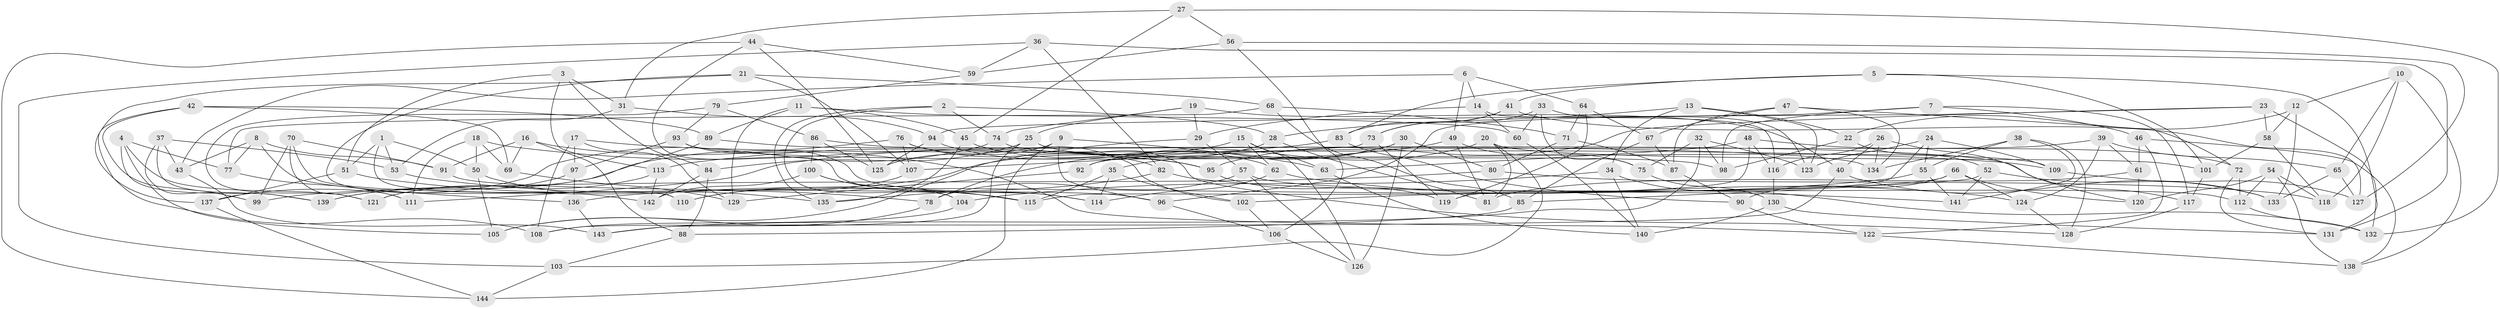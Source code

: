 // coarse degree distribution, {6: 0.6265060240963856, 5: 0.10843373493975904, 4: 0.25301204819277107, 3: 0.012048192771084338}
// Generated by graph-tools (version 1.1) at 2025/42/03/06/25 10:42:16]
// undirected, 144 vertices, 288 edges
graph export_dot {
graph [start="1"]
  node [color=gray90,style=filled];
  1;
  2;
  3;
  4;
  5;
  6;
  7;
  8;
  9;
  10;
  11;
  12;
  13;
  14;
  15;
  16;
  17;
  18;
  19;
  20;
  21;
  22;
  23;
  24;
  25;
  26;
  27;
  28;
  29;
  30;
  31;
  32;
  33;
  34;
  35;
  36;
  37;
  38;
  39;
  40;
  41;
  42;
  43;
  44;
  45;
  46;
  47;
  48;
  49;
  50;
  51;
  52;
  53;
  54;
  55;
  56;
  57;
  58;
  59;
  60;
  61;
  62;
  63;
  64;
  65;
  66;
  67;
  68;
  69;
  70;
  71;
  72;
  73;
  74;
  75;
  76;
  77;
  78;
  79;
  80;
  81;
  82;
  83;
  84;
  85;
  86;
  87;
  88;
  89;
  90;
  91;
  92;
  93;
  94;
  95;
  96;
  97;
  98;
  99;
  100;
  101;
  102;
  103;
  104;
  105;
  106;
  107;
  108;
  109;
  110;
  111;
  112;
  113;
  114;
  115;
  116;
  117;
  118;
  119;
  120;
  121;
  122;
  123;
  124;
  125;
  126;
  127;
  128;
  129;
  130;
  131;
  132;
  133;
  134;
  135;
  136;
  137;
  138;
  139;
  140;
  141;
  142;
  143;
  144;
  1 -- 110;
  1 -- 53;
  1 -- 51;
  1 -- 50;
  2 -- 74;
  2 -- 28;
  2 -- 104;
  2 -- 135;
  3 -- 84;
  3 -- 51;
  3 -- 113;
  3 -- 31;
  4 -- 105;
  4 -- 139;
  4 -- 77;
  4 -- 121;
  5 -- 83;
  5 -- 41;
  5 -- 131;
  5 -- 101;
  6 -- 14;
  6 -- 49;
  6 -- 43;
  6 -- 64;
  7 -- 46;
  7 -- 117;
  7 -- 96;
  7 -- 98;
  8 -- 136;
  8 -- 91;
  8 -- 43;
  8 -- 77;
  9 -- 96;
  9 -- 125;
  9 -- 144;
  9 -- 63;
  10 -- 65;
  10 -- 118;
  10 -- 12;
  10 -- 138;
  11 -- 45;
  11 -- 89;
  11 -- 129;
  11 -- 60;
  12 -- 58;
  12 -- 133;
  12 -- 22;
  13 -- 22;
  13 -- 28;
  13 -- 123;
  13 -- 34;
  14 -- 60;
  14 -- 116;
  14 -- 29;
  15 -- 110;
  15 -- 62;
  15 -- 126;
  15 -- 63;
  16 -- 91;
  16 -- 88;
  16 -- 122;
  16 -- 69;
  17 -- 109;
  17 -- 129;
  17 -- 108;
  17 -- 97;
  18 -- 69;
  18 -- 111;
  18 -- 50;
  18 -- 95;
  19 -- 29;
  19 -- 25;
  19 -- 74;
  19 -- 40;
  20 -- 101;
  20 -- 81;
  20 -- 92;
  20 -- 103;
  21 -- 107;
  21 -- 110;
  21 -- 137;
  21 -- 68;
  22 -- 98;
  22 -- 52;
  23 -- 132;
  23 -- 94;
  23 -- 58;
  23 -- 95;
  24 -- 119;
  24 -- 123;
  24 -- 109;
  24 -- 55;
  25 -- 128;
  25 -- 84;
  25 -- 143;
  26 -- 120;
  26 -- 40;
  26 -- 116;
  26 -- 134;
  27 -- 132;
  27 -- 45;
  27 -- 56;
  27 -- 31;
  28 -- 78;
  28 -- 81;
  29 -- 57;
  29 -- 105;
  30 -- 92;
  30 -- 35;
  30 -- 126;
  30 -- 80;
  31 -- 53;
  31 -- 94;
  32 -- 143;
  32 -- 123;
  32 -- 98;
  32 -- 75;
  33 -- 60;
  33 -- 73;
  33 -- 75;
  33 -- 123;
  34 -- 104;
  34 -- 132;
  34 -- 140;
  35 -- 102;
  35 -- 115;
  35 -- 114;
  36 -- 82;
  36 -- 131;
  36 -- 59;
  36 -- 103;
  37 -- 99;
  37 -- 43;
  37 -- 139;
  37 -- 53;
  38 -- 55;
  38 -- 134;
  38 -- 141;
  38 -- 128;
  39 -- 92;
  39 -- 124;
  39 -- 61;
  39 -- 65;
  40 -- 108;
  40 -- 133;
  41 -- 73;
  41 -- 127;
  41 -- 83;
  42 -- 99;
  42 -- 69;
  42 -- 89;
  42 -- 108;
  43 -- 143;
  44 -- 114;
  44 -- 144;
  44 -- 59;
  44 -- 125;
  45 -- 62;
  45 -- 135;
  46 -- 138;
  46 -- 122;
  46 -- 61;
  47 -- 72;
  47 -- 87;
  47 -- 67;
  47 -- 134;
  48 -- 116;
  48 -- 115;
  48 -- 63;
  48 -- 72;
  49 -- 111;
  49 -- 75;
  49 -- 81;
  50 -- 135;
  50 -- 105;
  51 -- 78;
  51 -- 137;
  52 -- 133;
  52 -- 85;
  52 -- 141;
  53 -- 115;
  54 -- 118;
  54 -- 138;
  54 -- 112;
  54 -- 120;
  55 -- 141;
  55 -- 136;
  56 -- 127;
  56 -- 59;
  56 -- 106;
  57 -- 78;
  57 -- 112;
  57 -- 126;
  58 -- 118;
  58 -- 101;
  59 -- 79;
  60 -- 140;
  61 -- 120;
  61 -- 81;
  62 -- 114;
  62 -- 124;
  63 -- 140;
  64 -- 67;
  64 -- 71;
  64 -- 119;
  65 -- 133;
  65 -- 127;
  66 -- 102;
  66 -- 120;
  66 -- 124;
  66 -- 90;
  67 -- 87;
  67 -- 85;
  68 -- 85;
  68 -- 71;
  68 -- 77;
  69 -- 129;
  70 -- 111;
  70 -- 99;
  70 -- 142;
  70 -- 91;
  71 -- 80;
  71 -- 87;
  72 -- 112;
  72 -- 131;
  73 -- 107;
  73 -- 119;
  74 -- 109;
  74 -- 137;
  75 -- 130;
  76 -- 139;
  76 -- 107;
  76 -- 82;
  76 -- 102;
  77 -- 111;
  78 -- 105;
  79 -- 93;
  79 -- 86;
  79 -- 121;
  80 -- 118;
  80 -- 99;
  82 -- 135;
  82 -- 141;
  83 -- 90;
  83 -- 113;
  84 -- 88;
  84 -- 142;
  85 -- 88;
  86 -- 125;
  86 -- 117;
  86 -- 100;
  87 -- 90;
  88 -- 103;
  89 -- 121;
  89 -- 134;
  90 -- 122;
  91 -- 96;
  92 -- 129;
  93 -- 114;
  93 -- 98;
  93 -- 97;
  94 -- 125;
  94 -- 95;
  95 -- 119;
  96 -- 106;
  97 -- 139;
  97 -- 136;
  100 -- 104;
  100 -- 142;
  100 -- 115;
  101 -- 117;
  102 -- 106;
  103 -- 144;
  104 -- 108;
  106 -- 126;
  107 -- 110;
  109 -- 127;
  112 -- 132;
  113 -- 121;
  113 -- 142;
  116 -- 130;
  117 -- 128;
  122 -- 138;
  124 -- 128;
  130 -- 140;
  130 -- 131;
  136 -- 143;
  137 -- 144;
}
